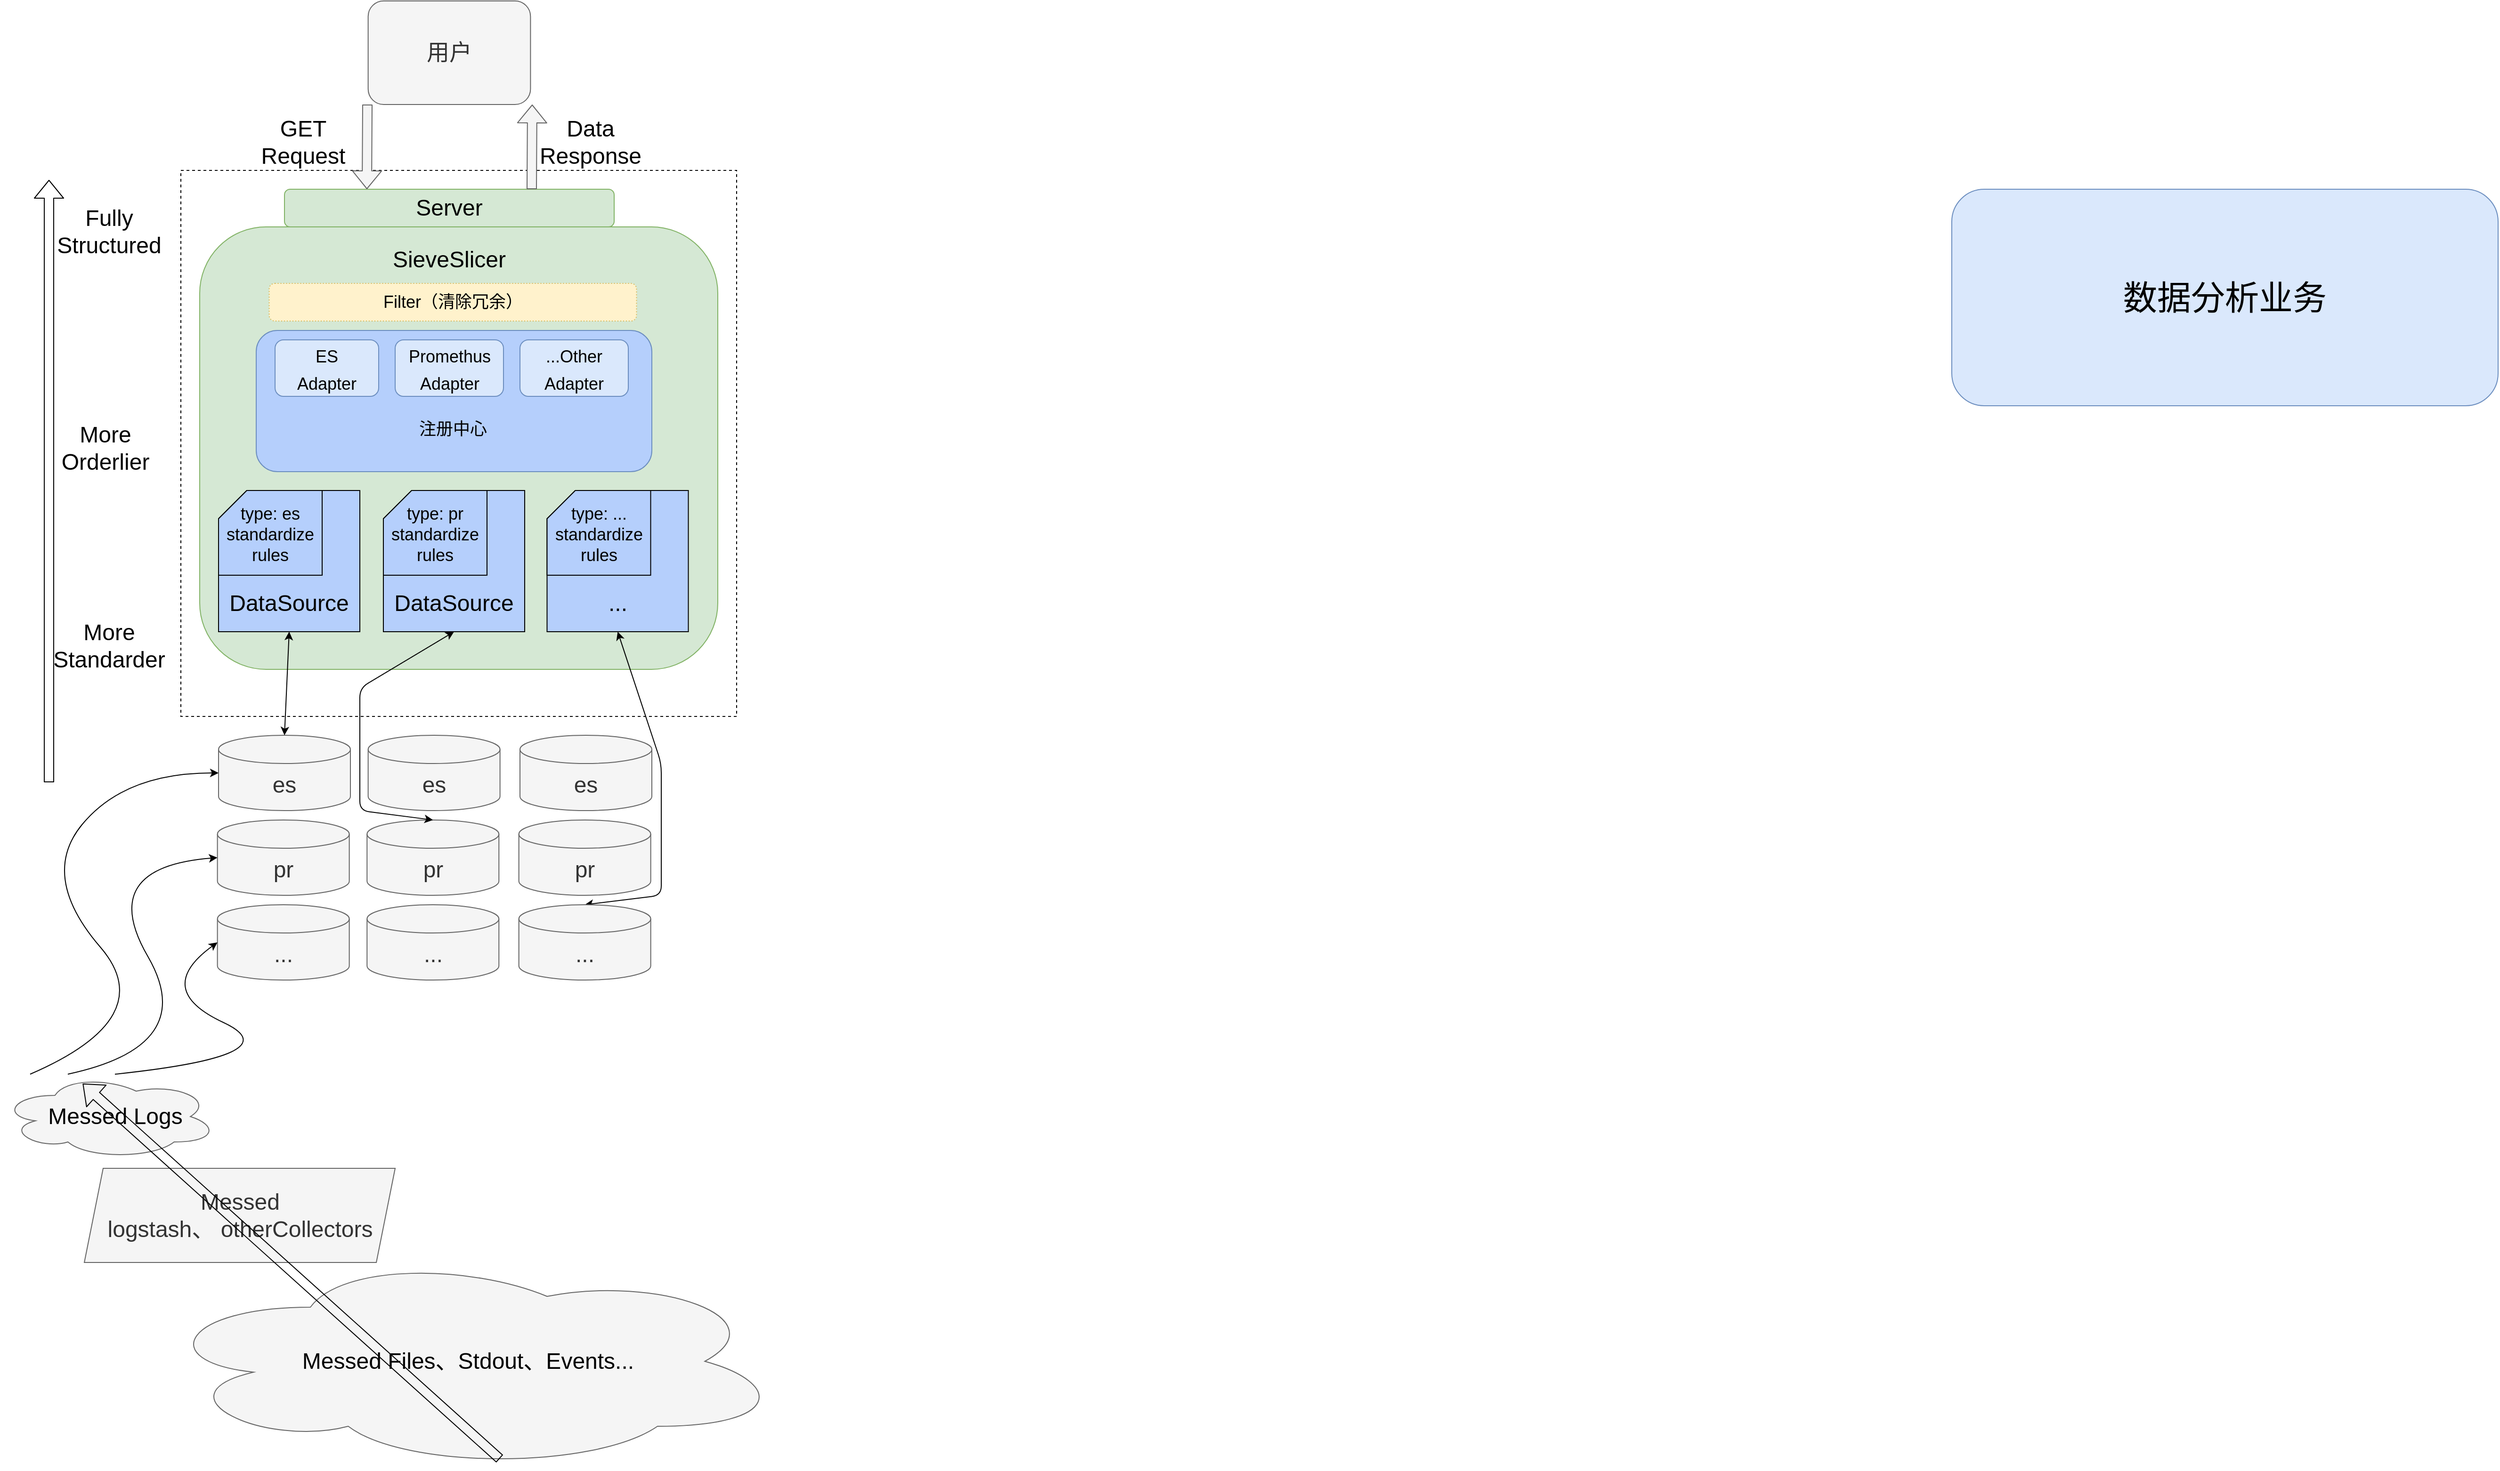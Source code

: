 <mxfile version="20.4.0" type="github">
  <diagram id="U9NmqQDuDl-t8x4wuWcX" name="第 1 页">
    <mxGraphModel dx="3679" dy="1684" grid="1" gridSize="10" guides="1" tooltips="1" connect="1" arrows="1" fold="1" page="1" pageScale="1" pageWidth="827" pageHeight="1169" math="0" shadow="0">
      <root>
        <mxCell id="0" />
        <mxCell id="1" parent="0" />
        <mxCell id="QtSlfCLcQnxm3HbXBIQQ-2" value="用户" style="rounded=1;whiteSpace=wrap;html=1;fontSize=24;fillColor=#f5f5f5;fontColor=#333333;strokeColor=#666666;" parent="1" vertex="1">
          <mxGeometry x="378.82" y="50" width="172.37" height="110" as="geometry" />
        </mxCell>
        <mxCell id="QtSlfCLcQnxm3HbXBIQQ-3" value="" style="rounded=0;whiteSpace=wrap;html=1;fontSize=24;dashed=1;" parent="1" vertex="1">
          <mxGeometry x="180" y="230" width="590" height="580" as="geometry" />
        </mxCell>
        <mxCell id="QtSlfCLcQnxm3HbXBIQQ-6" value="GET Request" style="text;html=1;strokeColor=none;fillColor=none;align=center;verticalAlign=middle;whiteSpace=wrap;rounded=0;dashed=1;fontSize=24;" parent="1" vertex="1">
          <mxGeometry x="250" y="180" width="120" height="40" as="geometry" />
        </mxCell>
        <mxCell id="QtSlfCLcQnxm3HbXBIQQ-8" value="Data Response" style="text;html=1;strokeColor=none;fillColor=none;align=center;verticalAlign=middle;whiteSpace=wrap;rounded=0;dashed=1;fontSize=24;" parent="1" vertex="1">
          <mxGeometry x="545" y="170" width="140" height="60" as="geometry" />
        </mxCell>
        <mxCell id="QtSlfCLcQnxm3HbXBIQQ-9" value="" style="rounded=1;whiteSpace=wrap;html=1;fontSize=24;fillColor=#d5e8d4;strokeColor=#82b366;" parent="1" vertex="1">
          <mxGeometry x="200" y="290" width="550" height="470" as="geometry" />
        </mxCell>
        <mxCell id="6QyrNbSfhjnE2aK0devJ-2" value="SieveSlicer" style="text;html=1;strokeColor=none;fillColor=none;align=center;verticalAlign=middle;whiteSpace=wrap;rounded=0;dashed=1;fontSize=24;" parent="1" vertex="1">
          <mxGeometry x="395" y="310" width="140" height="30" as="geometry" />
        </mxCell>
        <mxCell id="Mw7In8H4w5vTyK6ZN-GI-3" value="" style="rounded=1;whiteSpace=wrap;html=1;fillColor=#B5CFFC;strokeColor=#6c8ebf;" parent="1" vertex="1">
          <mxGeometry x="260" y="400" width="420" height="150" as="geometry" />
        </mxCell>
        <mxCell id="6QyrNbSfhjnE2aK0devJ-5" value="&lt;font style=&quot;font-size: 18px;&quot;&gt;...Other&lt;br&gt;Adapter&lt;br&gt;&lt;/font&gt;" style="rounded=1;whiteSpace=wrap;html=1;fontSize=24;fillColor=#dae8fc;strokeColor=#6c8ebf;" parent="1" vertex="1">
          <mxGeometry x="540" y="410" width="115" height="60" as="geometry" />
        </mxCell>
        <mxCell id="6QyrNbSfhjnE2aK0devJ-6" value="Filter（清除冗余）" style="rounded=1;whiteSpace=wrap;html=1;fontSize=18;fillColor=#fff2cc;strokeColor=#d6b656;dashed=1;dashPattern=1 2;" parent="1" vertex="1">
          <mxGeometry x="273.75" y="350" width="390" height="40" as="geometry" />
        </mxCell>
        <mxCell id="6QyrNbSfhjnE2aK0devJ-4" value="&lt;font style=&quot;font-size: 18px;&quot;&gt;Promethus&lt;br&gt;Adapter&lt;br&gt;&lt;/font&gt;" style="rounded=1;whiteSpace=wrap;html=1;fontSize=24;fillColor=#dae8fc;strokeColor=#6c8ebf;" parent="1" vertex="1">
          <mxGeometry x="407.5" y="410" width="115" height="60" as="geometry" />
        </mxCell>
        <mxCell id="6QyrNbSfhjnE2aK0devJ-3" value="&lt;font style=&quot;font-size: 18px;&quot;&gt;ES &lt;br&gt;Adapter&lt;/font&gt;" style="rounded=1;whiteSpace=wrap;html=1;fontSize=24;fillColor=#dae8fc;strokeColor=#6c8ebf;" parent="1" vertex="1">
          <mxGeometry x="280" y="410" width="110" height="60" as="geometry" />
        </mxCell>
        <mxCell id="Mw7In8H4w5vTyK6ZN-GI-4" value="注册中心" style="text;html=1;strokeColor=none;fillColor=none;align=center;verticalAlign=middle;whiteSpace=wrap;rounded=0;fontSize=18;" parent="1" vertex="1">
          <mxGeometry x="418.75" y="490" width="100" height="30" as="geometry" />
        </mxCell>
        <mxCell id="Mw7In8H4w5vTyK6ZN-GI-19" value="" style="group" parent="1" vertex="1" connectable="0">
          <mxGeometry x="220" y="570" width="150" height="150" as="geometry" />
        </mxCell>
        <mxCell id="Mw7In8H4w5vTyK6ZN-GI-17" value="" style="shape=card;whiteSpace=wrap;html=1;fontSize=10;fillColor=#B5CFFC;" parent="Mw7In8H4w5vTyK6ZN-GI-19" vertex="1">
          <mxGeometry width="150" height="150" as="geometry" />
        </mxCell>
        <mxCell id="Mw7In8H4w5vTyK6ZN-GI-11" value="" style="group" parent="Mw7In8H4w5vTyK6ZN-GI-19" vertex="1" connectable="0">
          <mxGeometry width="110" height="90" as="geometry" />
        </mxCell>
        <mxCell id="Mw7In8H4w5vTyK6ZN-GI-5" value="" style="shape=card;whiteSpace=wrap;html=1;fontSize=18;fillColor=#B5CFFC;" parent="Mw7In8H4w5vTyK6ZN-GI-11" vertex="1">
          <mxGeometry width="110" height="90" as="geometry" />
        </mxCell>
        <mxCell id="Mw7In8H4w5vTyK6ZN-GI-6" value="type: es" style="text;html=1;strokeColor=none;fillColor=none;align=center;verticalAlign=middle;whiteSpace=wrap;rounded=0;fontSize=18;" parent="Mw7In8H4w5vTyK6ZN-GI-11" vertex="1">
          <mxGeometry x="15" y="10" width="80" height="30" as="geometry" />
        </mxCell>
        <mxCell id="Mw7In8H4w5vTyK6ZN-GI-9" value="standardize&lt;br&gt;rules" style="text;html=1;strokeColor=none;fillColor=none;align=center;verticalAlign=middle;whiteSpace=wrap;rounded=0;fontSize=18;" parent="Mw7In8H4w5vTyK6ZN-GI-11" vertex="1">
          <mxGeometry y="25" width="110" height="65" as="geometry" />
        </mxCell>
        <mxCell id="Mw7In8H4w5vTyK6ZN-GI-18" value="DataSource" style="text;html=1;strokeColor=none;fillColor=none;align=center;verticalAlign=middle;whiteSpace=wrap;rounded=0;fontSize=24;" parent="Mw7In8H4w5vTyK6ZN-GI-19" vertex="1">
          <mxGeometry y="100" width="150" height="40" as="geometry" />
        </mxCell>
        <mxCell id="Mw7In8H4w5vTyK6ZN-GI-27" value="" style="group" parent="1" vertex="1" connectable="0">
          <mxGeometry x="395" y="570" width="150" height="150" as="geometry" />
        </mxCell>
        <mxCell id="Mw7In8H4w5vTyK6ZN-GI-28" value="" style="shape=card;whiteSpace=wrap;html=1;fontSize=10;fillColor=#B5CFFC;" parent="Mw7In8H4w5vTyK6ZN-GI-27" vertex="1">
          <mxGeometry width="150" height="150" as="geometry" />
        </mxCell>
        <mxCell id="Mw7In8H4w5vTyK6ZN-GI-29" value="" style="group" parent="Mw7In8H4w5vTyK6ZN-GI-27" vertex="1" connectable="0">
          <mxGeometry width="110" height="90" as="geometry" />
        </mxCell>
        <mxCell id="Mw7In8H4w5vTyK6ZN-GI-30" value="" style="shape=card;whiteSpace=wrap;html=1;fontSize=18;fillColor=#B5CFFC;" parent="Mw7In8H4w5vTyK6ZN-GI-29" vertex="1">
          <mxGeometry width="110" height="90" as="geometry" />
        </mxCell>
        <mxCell id="Mw7In8H4w5vTyK6ZN-GI-31" value="type: pr" style="text;html=1;strokeColor=none;fillColor=none;align=center;verticalAlign=middle;whiteSpace=wrap;rounded=0;fontSize=18;" parent="Mw7In8H4w5vTyK6ZN-GI-29" vertex="1">
          <mxGeometry x="15" y="10" width="80" height="30" as="geometry" />
        </mxCell>
        <mxCell id="Mw7In8H4w5vTyK6ZN-GI-32" value="standardize&lt;br&gt;rules" style="text;html=1;strokeColor=none;fillColor=none;align=center;verticalAlign=middle;whiteSpace=wrap;rounded=0;fontSize=18;" parent="Mw7In8H4w5vTyK6ZN-GI-29" vertex="1">
          <mxGeometry y="25" width="110" height="65" as="geometry" />
        </mxCell>
        <mxCell id="Mw7In8H4w5vTyK6ZN-GI-33" value="DataSource" style="text;html=1;strokeColor=none;fillColor=none;align=center;verticalAlign=middle;whiteSpace=wrap;rounded=0;fontSize=24;" parent="Mw7In8H4w5vTyK6ZN-GI-27" vertex="1">
          <mxGeometry y="100" width="150" height="40" as="geometry" />
        </mxCell>
        <mxCell id="Mw7In8H4w5vTyK6ZN-GI-34" value="" style="group" parent="1" vertex="1" connectable="0">
          <mxGeometry x="568.75" y="570" width="150" height="150" as="geometry" />
        </mxCell>
        <mxCell id="Mw7In8H4w5vTyK6ZN-GI-35" value="" style="shape=card;whiteSpace=wrap;html=1;fontSize=10;fillColor=#B5CFFC;" parent="Mw7In8H4w5vTyK6ZN-GI-34" vertex="1">
          <mxGeometry width="150" height="150" as="geometry" />
        </mxCell>
        <mxCell id="Mw7In8H4w5vTyK6ZN-GI-36" value="" style="group" parent="Mw7In8H4w5vTyK6ZN-GI-34" vertex="1" connectable="0">
          <mxGeometry width="110" height="90" as="geometry" />
        </mxCell>
        <mxCell id="Mw7In8H4w5vTyK6ZN-GI-37" value="" style="shape=card;whiteSpace=wrap;html=1;fontSize=18;fillColor=#B5CFFC;" parent="Mw7In8H4w5vTyK6ZN-GI-36" vertex="1">
          <mxGeometry width="110" height="90" as="geometry" />
        </mxCell>
        <mxCell id="Mw7In8H4w5vTyK6ZN-GI-38" value="type: ..." style="text;html=1;strokeColor=none;fillColor=none;align=center;verticalAlign=middle;whiteSpace=wrap;rounded=0;fontSize=18;" parent="Mw7In8H4w5vTyK6ZN-GI-36" vertex="1">
          <mxGeometry x="15" y="10" width="80" height="30" as="geometry" />
        </mxCell>
        <mxCell id="Mw7In8H4w5vTyK6ZN-GI-39" value="standardize&lt;br&gt;rules" style="text;html=1;strokeColor=none;fillColor=none;align=center;verticalAlign=middle;whiteSpace=wrap;rounded=0;fontSize=18;" parent="Mw7In8H4w5vTyK6ZN-GI-36" vertex="1">
          <mxGeometry y="25" width="110" height="65" as="geometry" />
        </mxCell>
        <mxCell id="Mw7In8H4w5vTyK6ZN-GI-40" value="..." style="text;html=1;strokeColor=none;fillColor=none;align=center;verticalAlign=middle;whiteSpace=wrap;rounded=0;fontSize=24;" parent="Mw7In8H4w5vTyK6ZN-GI-34" vertex="1">
          <mxGeometry y="100" width="150" height="40" as="geometry" />
        </mxCell>
        <mxCell id="Mw7In8H4w5vTyK6ZN-GI-42" value="Server" style="rounded=1;whiteSpace=wrap;html=1;fontSize=24;fillColor=#d5e8d4;strokeColor=#82b366;" parent="1" vertex="1">
          <mxGeometry x="290" y="250" width="350" height="40" as="geometry" />
        </mxCell>
        <mxCell id="Mw7In8H4w5vTyK6ZN-GI-43" value="" style="shape=flexArrow;endArrow=classic;html=1;rounded=1;fontSize=24;entryX=0.25;entryY=0;entryDx=0;entryDy=0;fillColor=#f5f5f5;strokeColor=#666666;" parent="1" target="Mw7In8H4w5vTyK6ZN-GI-42" edge="1">
          <mxGeometry width="50" height="50" relative="1" as="geometry">
            <mxPoint x="378" y="160" as="sourcePoint" />
            <mxPoint x="350" y="170" as="targetPoint" />
          </mxGeometry>
        </mxCell>
        <mxCell id="Mw7In8H4w5vTyK6ZN-GI-44" value="" style="shape=flexArrow;endArrow=classic;html=1;rounded=1;fontSize=24;exitX=0.75;exitY=0;exitDx=0;exitDy=0;fillColor=#f5f5f5;strokeColor=#666666;" parent="1" source="Mw7In8H4w5vTyK6ZN-GI-42" edge="1">
          <mxGeometry width="50" height="50" relative="1" as="geometry">
            <mxPoint x="568.88" y="120" as="sourcePoint" />
            <mxPoint x="553" y="160" as="targetPoint" />
          </mxGeometry>
        </mxCell>
        <mxCell id="Mw7In8H4w5vTyK6ZN-GI-45" value="es" style="shape=cylinder3;whiteSpace=wrap;html=1;boundedLbl=1;backgroundOutline=1;size=15;fontSize=24;fillColor=#f5f5f5;fontColor=#333333;strokeColor=#666666;" parent="1" vertex="1">
          <mxGeometry x="220" y="830" width="140" height="80" as="geometry" />
        </mxCell>
        <mxCell id="Mw7In8H4w5vTyK6ZN-GI-46" value="es" style="shape=cylinder3;whiteSpace=wrap;html=1;boundedLbl=1;backgroundOutline=1;size=15;fontSize=24;fillColor=#f5f5f5;fontColor=#333333;strokeColor=#666666;" parent="1" vertex="1">
          <mxGeometry x="378.82" y="830" width="140" height="80" as="geometry" />
        </mxCell>
        <mxCell id="Mw7In8H4w5vTyK6ZN-GI-47" value="es" style="shape=cylinder3;whiteSpace=wrap;html=1;boundedLbl=1;backgroundOutline=1;size=15;fontSize=24;fillColor=#f5f5f5;fontColor=#333333;strokeColor=#666666;" parent="1" vertex="1">
          <mxGeometry x="540" y="830" width="140" height="80" as="geometry" />
        </mxCell>
        <mxCell id="Mw7In8H4w5vTyK6ZN-GI-48" value="pr" style="shape=cylinder3;whiteSpace=wrap;html=1;boundedLbl=1;backgroundOutline=1;size=15;fontSize=24;fillColor=#f5f5f5;fontColor=#333333;strokeColor=#666666;" parent="1" vertex="1">
          <mxGeometry x="218.82" y="920" width="140" height="80" as="geometry" />
        </mxCell>
        <mxCell id="Mw7In8H4w5vTyK6ZN-GI-49" value="pr" style="shape=cylinder3;whiteSpace=wrap;html=1;boundedLbl=1;backgroundOutline=1;size=15;fontSize=24;fillColor=#f5f5f5;fontColor=#333333;strokeColor=#666666;" parent="1" vertex="1">
          <mxGeometry x="377.64" y="920" width="140" height="80" as="geometry" />
        </mxCell>
        <mxCell id="Mw7In8H4w5vTyK6ZN-GI-50" value="pr" style="shape=cylinder3;whiteSpace=wrap;html=1;boundedLbl=1;backgroundOutline=1;size=15;fontSize=24;fillColor=#f5f5f5;fontColor=#333333;strokeColor=#666666;" parent="1" vertex="1">
          <mxGeometry x="538.82" y="920" width="140" height="80" as="geometry" />
        </mxCell>
        <mxCell id="Mw7In8H4w5vTyK6ZN-GI-51" value="" style="curved=1;endArrow=classic;html=1;rounded=1;fontSize=24;entryX=0;entryY=0.5;entryDx=0;entryDy=0;entryPerimeter=0;" parent="1" target="Mw7In8H4w5vTyK6ZN-GI-48" edge="1">
          <mxGeometry width="50" height="50" relative="1" as="geometry">
            <mxPoint x="60" y="1190" as="sourcePoint" />
            <mxPoint x="140" y="1050" as="targetPoint" />
            <Array as="points">
              <mxPoint x="200" y="1160" />
              <mxPoint x="90" y="970" />
            </Array>
          </mxGeometry>
        </mxCell>
        <mxCell id="Mw7In8H4w5vTyK6ZN-GI-54" value="" style="curved=1;endArrow=classic;html=1;rounded=1;fontSize=24;entryX=0;entryY=0.5;entryDx=0;entryDy=0;entryPerimeter=0;" parent="1" target="Mw7In8H4w5vTyK6ZN-GI-45" edge="1">
          <mxGeometry width="50" height="50" relative="1" as="geometry">
            <mxPoint x="20" y="1190" as="sourcePoint" />
            <mxPoint x="158.82" y="950" as="targetPoint" />
            <Array as="points">
              <mxPoint x="159" y="1130" />
              <mxPoint x="30" y="980" />
              <mxPoint x="120" y="870" />
            </Array>
          </mxGeometry>
        </mxCell>
        <mxCell id="Mw7In8H4w5vTyK6ZN-GI-55" value="" style="endArrow=classic;startArrow=classic;html=1;rounded=1;fontSize=24;entryX=0.5;entryY=1;entryDx=0;entryDy=0;entryPerimeter=0;exitX=0.5;exitY=0;exitDx=0;exitDy=0;exitPerimeter=0;" parent="1" source="Mw7In8H4w5vTyK6ZN-GI-45" target="Mw7In8H4w5vTyK6ZN-GI-17" edge="1">
          <mxGeometry width="50" height="50" relative="1" as="geometry">
            <mxPoint x="370" y="720" as="sourcePoint" />
            <mxPoint x="420" y="670" as="targetPoint" />
          </mxGeometry>
        </mxCell>
        <mxCell id="Mw7In8H4w5vTyK6ZN-GI-56" value="" style="endArrow=classic;startArrow=classic;html=1;rounded=1;fontSize=24;exitX=0.5;exitY=0;exitDx=0;exitDy=0;exitPerimeter=0;entryX=0.5;entryY=1;entryDx=0;entryDy=0;entryPerimeter=0;" parent="1" source="Mw7In8H4w5vTyK6ZN-GI-49" target="Mw7In8H4w5vTyK6ZN-GI-28" edge="1">
          <mxGeometry width="50" height="50" relative="1" as="geometry">
            <mxPoint x="370" y="720" as="sourcePoint" />
            <mxPoint x="420" y="670" as="targetPoint" />
            <Array as="points">
              <mxPoint x="370" y="910" />
              <mxPoint x="370" y="780" />
            </Array>
          </mxGeometry>
        </mxCell>
        <mxCell id="Mw7In8H4w5vTyK6ZN-GI-57" value="" style="endArrow=classic;startArrow=classic;html=1;rounded=1;fontSize=24;exitX=0.5;exitY=0;exitDx=0;exitDy=0;exitPerimeter=0;entryX=0.5;entryY=1;entryDx=0;entryDy=0;entryPerimeter=0;" parent="1" source="Mw7In8H4w5vTyK6ZN-GI-60" target="Mw7In8H4w5vTyK6ZN-GI-35" edge="1">
          <mxGeometry width="50" height="50" relative="1" as="geometry">
            <mxPoint x="610" y="780" as="sourcePoint" />
            <mxPoint x="660" y="730" as="targetPoint" />
            <Array as="points">
              <mxPoint x="690" y="1000" />
              <mxPoint x="690" y="860" />
            </Array>
          </mxGeometry>
        </mxCell>
        <mxCell id="Mw7In8H4w5vTyK6ZN-GI-58" value="..." style="shape=cylinder3;whiteSpace=wrap;html=1;boundedLbl=1;backgroundOutline=1;size=15;fontSize=24;fillColor=#f5f5f5;fontColor=#333333;strokeColor=#666666;" parent="1" vertex="1">
          <mxGeometry x="218.82" y="1010" width="140" height="80" as="geometry" />
        </mxCell>
        <mxCell id="Mw7In8H4w5vTyK6ZN-GI-59" value="..." style="shape=cylinder3;whiteSpace=wrap;html=1;boundedLbl=1;backgroundOutline=1;size=15;fontSize=24;fillColor=#f5f5f5;fontColor=#333333;strokeColor=#666666;" parent="1" vertex="1">
          <mxGeometry x="377.64" y="1010" width="140" height="80" as="geometry" />
        </mxCell>
        <mxCell id="Mw7In8H4w5vTyK6ZN-GI-60" value="..." style="shape=cylinder3;whiteSpace=wrap;html=1;boundedLbl=1;backgroundOutline=1;size=15;fontSize=24;fillColor=#f5f5f5;fontColor=#333333;strokeColor=#666666;" parent="1" vertex="1">
          <mxGeometry x="538.82" y="1010" width="140" height="80" as="geometry" />
        </mxCell>
        <mxCell id="Mw7In8H4w5vTyK6ZN-GI-61" value="" style="curved=1;endArrow=classic;html=1;rounded=1;fontSize=24;entryX=0;entryY=0.5;entryDx=0;entryDy=0;entryPerimeter=0;" parent="1" target="Mw7In8H4w5vTyK6ZN-GI-58" edge="1">
          <mxGeometry width="50" height="50" relative="1" as="geometry">
            <mxPoint x="110" y="1190" as="sourcePoint" />
            <mxPoint x="140" y="1140" as="targetPoint" />
            <Array as="points">
              <mxPoint x="300" y="1170" />
              <mxPoint x="150" y="1100" />
            </Array>
          </mxGeometry>
        </mxCell>
        <mxCell id="Mw7In8H4w5vTyK6ZN-GI-64" value="Messed&lt;br&gt;logstash、 otherCollectors" style="shape=parallelogram;perimeter=parallelogramPerimeter;whiteSpace=wrap;html=1;fixedSize=1;fontSize=24;fillColor=#f5f5f5;fontColor=#333333;strokeColor=#666666;size=20;" parent="1" vertex="1">
          <mxGeometry x="77.5" y="1290" width="330" height="100" as="geometry" />
        </mxCell>
        <mxCell id="Mw7In8H4w5vTyK6ZN-GI-66" value="&lt;span style=&quot;color: rgb(0, 0, 0);&quot;&gt;Messed Files、Stdout、Events...&lt;/span&gt;" style="ellipse;shape=cloud;whiteSpace=wrap;html=1;fontSize=24;fillColor=#f5f5f5;fontColor=#333333;strokeColor=#666666;" parent="1" vertex="1">
          <mxGeometry x="150" y="1380" width="670" height="230" as="geometry" />
        </mxCell>
        <mxCell id="Mw7In8H4w5vTyK6ZN-GI-67" value="" style="ellipse;shape=cloud;whiteSpace=wrap;html=1;fontSize=24;fillColor=#f5f5f5;fontColor=#333333;strokeColor=#666666;" parent="1" vertex="1">
          <mxGeometry x="-11.18" y="1190" width="230" height="90" as="geometry" />
        </mxCell>
        <mxCell id="Mw7In8H4w5vTyK6ZN-GI-63" value="Messed Logs" style="text;html=1;strokeColor=none;fillColor=none;align=center;verticalAlign=middle;whiteSpace=wrap;rounded=0;fontSize=24;" parent="1" vertex="1">
          <mxGeometry x="10" y="1200" width="201.18" height="70" as="geometry" />
        </mxCell>
        <mxCell id="Mw7In8H4w5vTyK6ZN-GI-70" value="" style="shape=flexArrow;endArrow=classic;html=1;rounded=1;fontSize=24;exitX=0.55;exitY=0.95;exitDx=0;exitDy=0;exitPerimeter=0;entryX=0.327;entryY=0.001;entryDx=0;entryDy=0;entryPerimeter=0;" parent="1" source="Mw7In8H4w5vTyK6ZN-GI-66" target="Mw7In8H4w5vTyK6ZN-GI-63" edge="1">
          <mxGeometry width="50" height="50" relative="1" as="geometry">
            <mxPoint x="240" y="1540" as="sourcePoint" />
            <mxPoint x="290" y="1490" as="targetPoint" />
          </mxGeometry>
        </mxCell>
        <mxCell id="Mw7In8H4w5vTyK6ZN-GI-71" value="" style="shape=flexArrow;endArrow=classic;html=1;rounded=1;fontSize=24;" parent="1" edge="1">
          <mxGeometry width="50" height="50" relative="1" as="geometry">
            <mxPoint x="40" y="880" as="sourcePoint" />
            <mxPoint x="40" y="240" as="targetPoint" />
          </mxGeometry>
        </mxCell>
        <mxCell id="Mw7In8H4w5vTyK6ZN-GI-72" value="More Standarder" style="text;html=1;strokeColor=none;fillColor=none;align=center;verticalAlign=middle;whiteSpace=wrap;rounded=0;fontSize=24;" parent="1" vertex="1">
          <mxGeometry x="73.82" y="720" width="60" height="30" as="geometry" />
        </mxCell>
        <mxCell id="Mw7In8H4w5vTyK6ZN-GI-74" value="More Orderlier" style="text;html=1;strokeColor=none;fillColor=none;align=center;verticalAlign=middle;whiteSpace=wrap;rounded=0;fontSize=24;" parent="1" vertex="1">
          <mxGeometry x="70" y="510" width="60" height="30" as="geometry" />
        </mxCell>
        <mxCell id="Mw7In8H4w5vTyK6ZN-GI-75" value="Fully Structured" style="text;html=1;strokeColor=none;fillColor=none;align=center;verticalAlign=middle;whiteSpace=wrap;rounded=0;fontSize=24;" parent="1" vertex="1">
          <mxGeometry x="73.82" y="280" width="60" height="30" as="geometry" />
        </mxCell>
        <mxCell id="gRpyRmBpIIZ7N3UadSsL-1" value="&lt;font style=&quot;font-size: 36px;&quot;&gt;数据分析业务&lt;/font&gt;" style="rounded=1;whiteSpace=wrap;html=1;fillColor=#dae8fc;strokeColor=#6c8ebf;" vertex="1" parent="1">
          <mxGeometry x="2060" y="250" width="580" height="230" as="geometry" />
        </mxCell>
      </root>
    </mxGraphModel>
  </diagram>
</mxfile>

